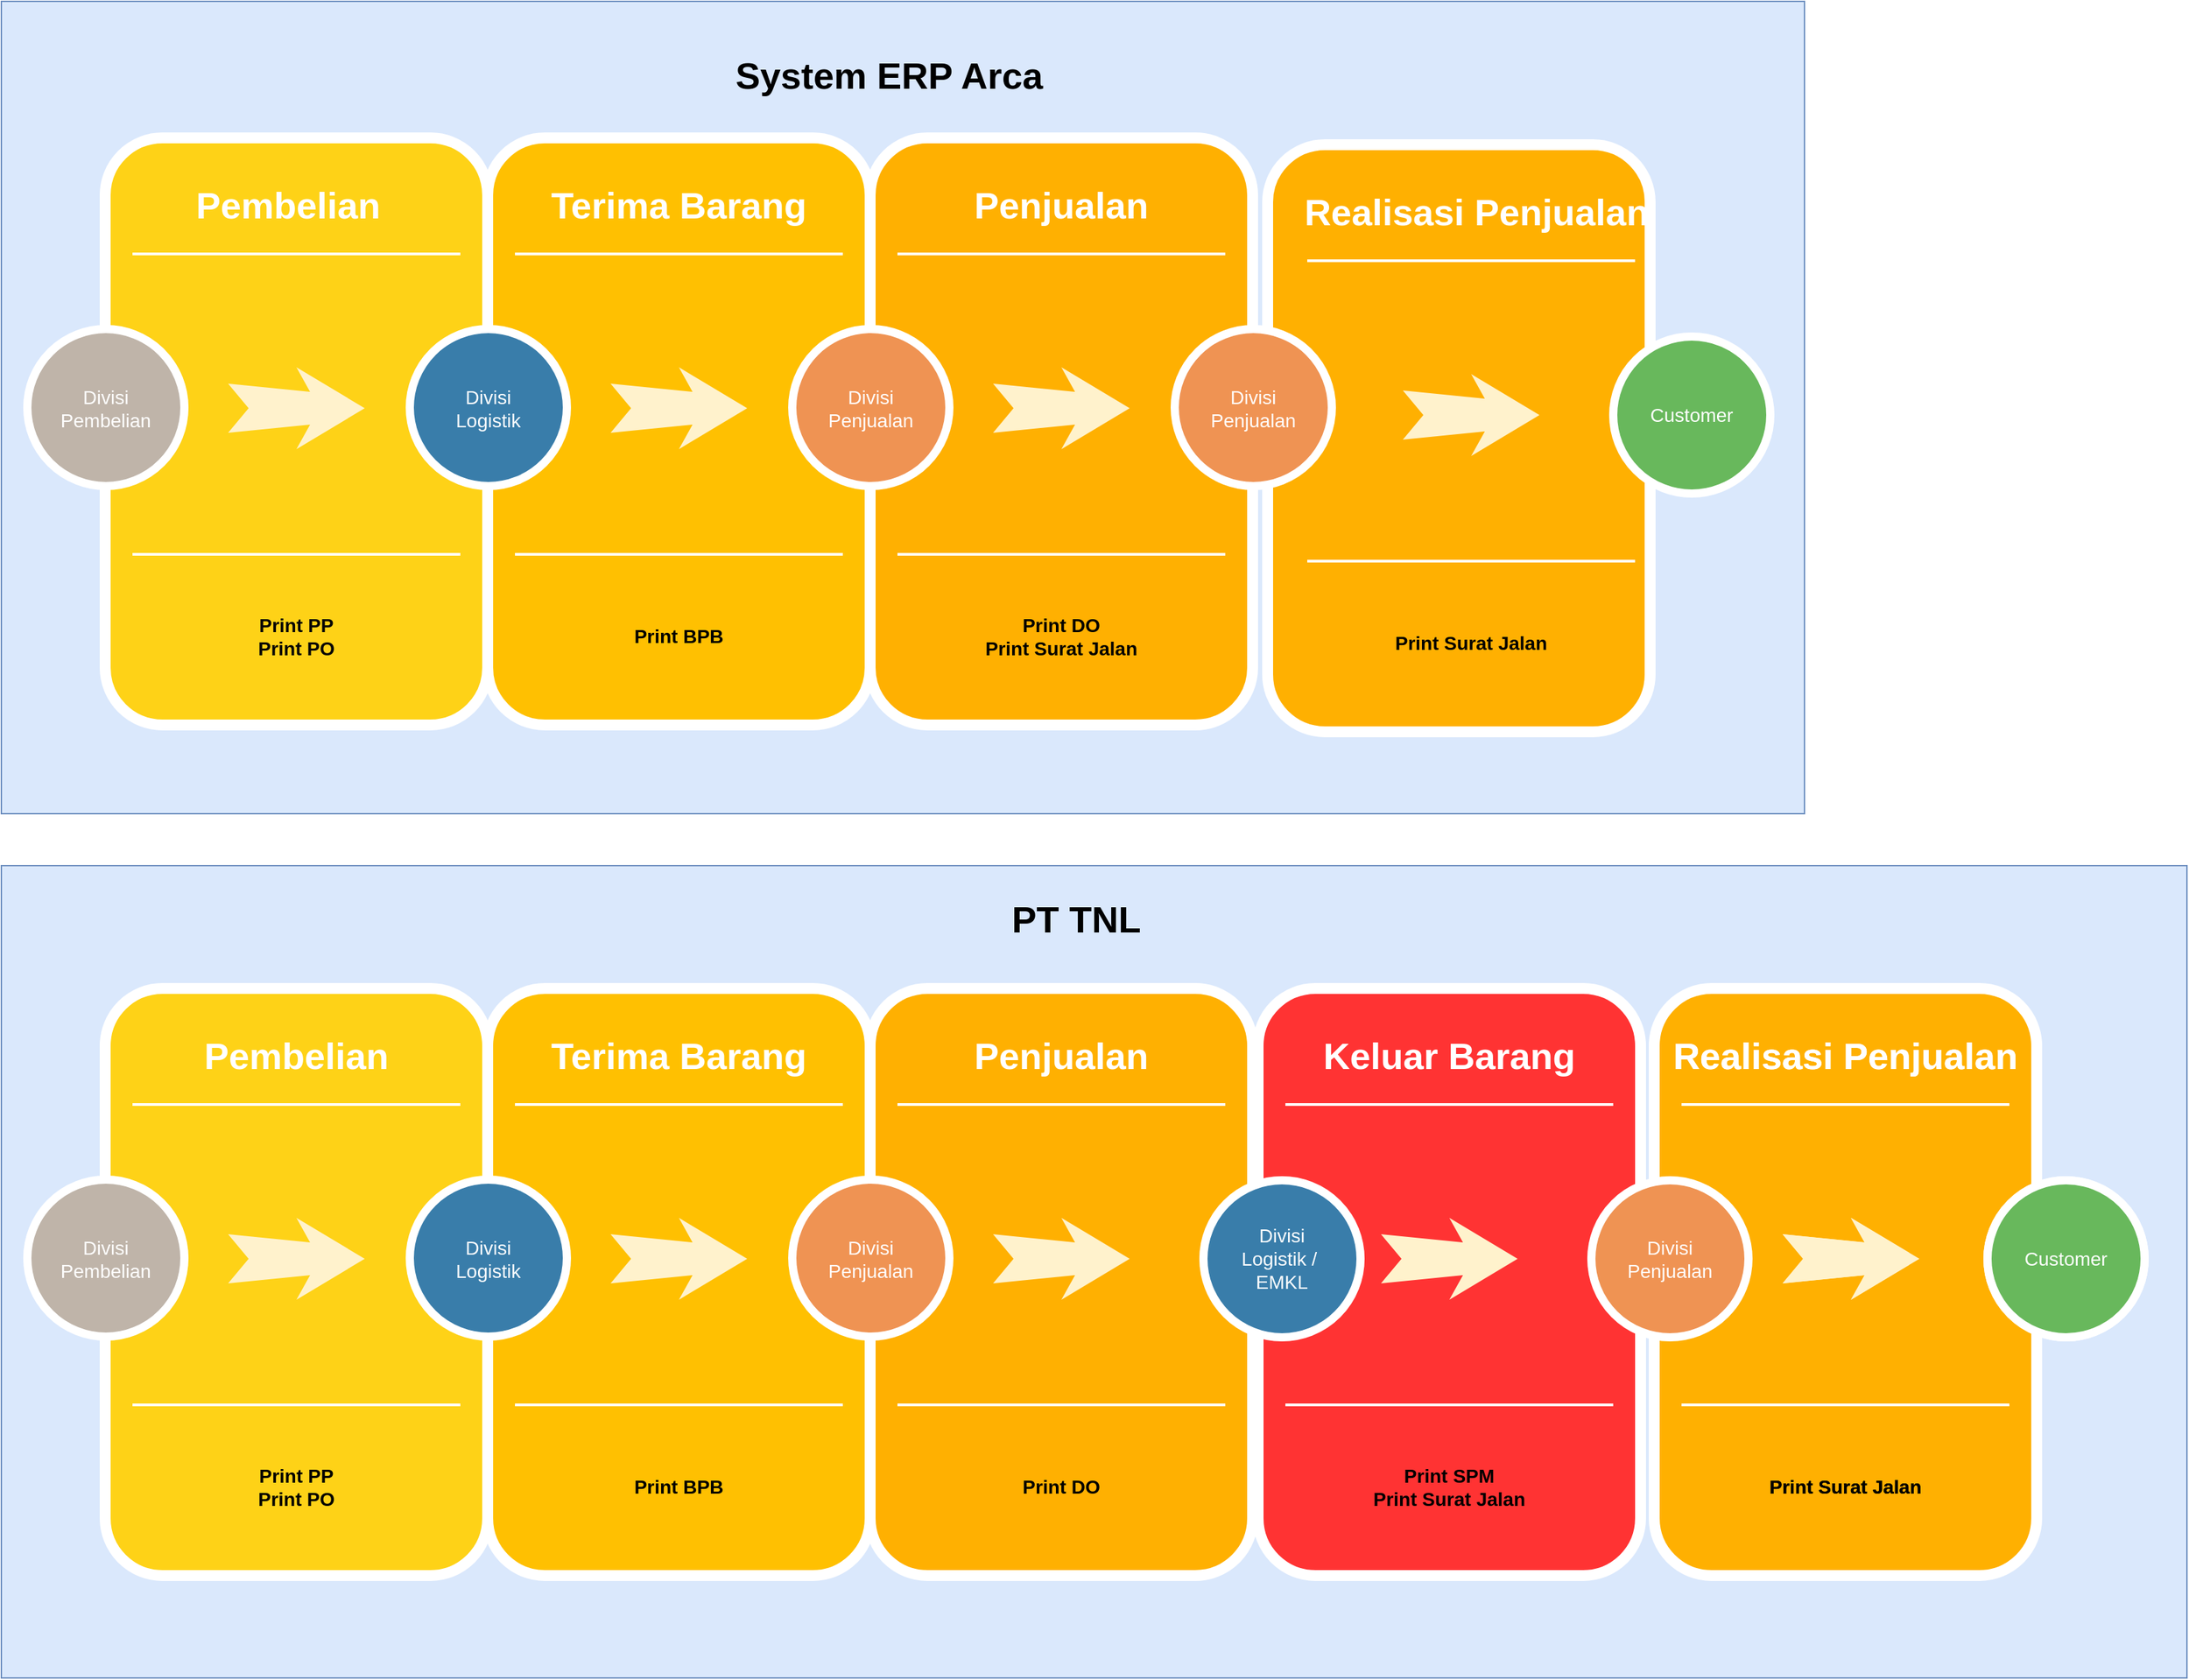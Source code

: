 <mxfile version="21.0.6" type="github">
  <diagram name="Flow TNL" id="12e1b939-464a-85fe-373e-61e167be1490">
    <mxGraphModel dx="2228" dy="1188" grid="1" gridSize="10" guides="1" tooltips="1" connect="1" arrows="1" fold="1" page="1" pageScale="1.5" pageWidth="1169" pageHeight="826" background="none" math="0" shadow="0">
      <root>
        <mxCell id="0" />
        <mxCell id="1" parent="0" />
        <mxCell id="8H5z0bGd2YHfDFZXJcyK-37" value="" style="text;html=1;strokeColor=#6c8ebf;fillColor=#dae8fc;align=center;verticalAlign=middle;whiteSpace=wrap;rounded=0;shadow=0;fontSize=27;fontStyle=1" parent="1" vertex="1">
          <mxGeometry y="633" width="1600" height="595" as="geometry" />
        </mxCell>
        <mxCell id="8H5z0bGd2YHfDFZXJcyK-36" value="" style="text;html=1;strokeColor=#6c8ebf;fillColor=#dae8fc;align=center;verticalAlign=middle;whiteSpace=wrap;rounded=0;shadow=0;fontSize=27;fontStyle=1" parent="1" vertex="1">
          <mxGeometry width="1320" height="595" as="geometry" />
        </mxCell>
        <mxCell id="60da8b9f42644d3a-2" value="" style="whiteSpace=wrap;html=1;rounded=1;shadow=0;strokeWidth=8;fontSize=20;align=center;fillColor=#FED217;strokeColor=#FFFFFF;" parent="1" vertex="1">
          <mxGeometry x="76" y="100" width="280" height="430" as="geometry" />
        </mxCell>
        <mxCell id="60da8b9f42644d3a-3" value="&lt;font color=&quot;#000000&quot;&gt;System ERP Arca&lt;/font&gt;" style="text;html=1;strokeColor=none;fillColor=none;align=center;verticalAlign=middle;whiteSpace=wrap;rounded=0;shadow=0;fontSize=27;fontColor=#FFFFFF;fontStyle=1" parent="1" vertex="1">
          <mxGeometry x="510" y="25" width="280" height="60" as="geometry" />
        </mxCell>
        <mxCell id="60da8b9f42644d3a-4" value="Print PP&lt;br&gt;Print PO" style="text;html=1;strokeColor=none;fillColor=none;align=center;verticalAlign=middle;whiteSpace=wrap;rounded=0;shadow=0;fontSize=14;fontColor=#050505;fontStyle=1" parent="1" vertex="1">
          <mxGeometry x="76" y="420" width="280" height="90" as="geometry" />
        </mxCell>
        <mxCell id="60da8b9f42644d3a-6" value="" style="line;strokeWidth=2;html=1;rounded=0;shadow=0;fontSize=27;align=center;fillColor=none;strokeColor=#FFFFFF;" parent="1" vertex="1">
          <mxGeometry x="96" y="180" width="240" height="10" as="geometry" />
        </mxCell>
        <mxCell id="60da8b9f42644d3a-7" value="" style="line;strokeWidth=2;html=1;rounded=0;shadow=0;fontSize=27;align=center;fillColor=none;strokeColor=#FFFFFF;" parent="1" vertex="1">
          <mxGeometry x="96" y="400" width="240" height="10" as="geometry" />
        </mxCell>
        <mxCell id="60da8b9f42644d3a-8" value="Divisi&lt;br&gt;Pembelian" style="ellipse;whiteSpace=wrap;html=1;rounded=0;shadow=0;strokeWidth=6;fontSize=14;align=center;fillColor=#BFB4A9;strokeColor=#FFFFFF;fontColor=#FFFFFF;" parent="1" vertex="1">
          <mxGeometry x="19" y="240" width="115" height="115" as="geometry" />
        </mxCell>
        <mxCell id="60da8b9f42644d3a-9" value="" style="html=1;shadow=0;dashed=0;align=center;verticalAlign=middle;shape=mxgraph.arrows2.stylisedArrow;dy=0.6;dx=40;notch=15;feather=0.4;rounded=0;strokeWidth=1;fontSize=27;strokeColor=none;fillColor=#fff2cc;" parent="1" vertex="1">
          <mxGeometry x="166" y="268" width="100" height="60" as="geometry" />
        </mxCell>
        <mxCell id="60da8b9f42644d3a-17" value="" style="whiteSpace=wrap;html=1;rounded=1;shadow=0;strokeWidth=8;fontSize=20;align=center;fillColor=#FFC001;strokeColor=#FFFFFF;" parent="1" vertex="1">
          <mxGeometry x="356" y="100" width="280" height="430" as="geometry" />
        </mxCell>
        <mxCell id="60da8b9f42644d3a-18" value="Terima Barang" style="text;html=1;strokeColor=none;fillColor=none;align=center;verticalAlign=middle;whiteSpace=wrap;rounded=0;shadow=0;fontSize=27;fontColor=#FFFFFF;fontStyle=1" parent="1" vertex="1">
          <mxGeometry x="356" y="120" width="280" height="60" as="geometry" />
        </mxCell>
        <mxCell id="60da8b9f42644d3a-19" value="Print BPB" style="text;html=1;strokeColor=none;fillColor=none;align=center;verticalAlign=middle;whiteSpace=wrap;rounded=0;shadow=0;fontSize=14;fontColor=#000000;fontStyle=1" parent="1" vertex="1">
          <mxGeometry x="356" y="420" width="280" height="90" as="geometry" />
        </mxCell>
        <mxCell id="60da8b9f42644d3a-20" value="" style="line;strokeWidth=2;html=1;rounded=0;shadow=0;fontSize=27;align=center;fillColor=none;strokeColor=#FFFFFF;" parent="1" vertex="1">
          <mxGeometry x="376" y="180" width="240" height="10" as="geometry" />
        </mxCell>
        <mxCell id="60da8b9f42644d3a-21" value="" style="line;strokeWidth=2;html=1;rounded=0;shadow=0;fontSize=27;align=center;fillColor=none;strokeColor=#FFFFFF;" parent="1" vertex="1">
          <mxGeometry x="376" y="400" width="240" height="10" as="geometry" />
        </mxCell>
        <mxCell id="60da8b9f42644d3a-22" value="Divisi&lt;br&gt;Logistik" style="ellipse;whiteSpace=wrap;html=1;rounded=0;shadow=0;strokeWidth=6;fontSize=14;align=center;fillColor=#397DAA;strokeColor=#FFFFFF;fontColor=#FFFFFF;" parent="1" vertex="1">
          <mxGeometry x="299" y="240" width="115" height="115" as="geometry" />
        </mxCell>
        <mxCell id="60da8b9f42644d3a-23" value="" style="html=1;shadow=0;dashed=0;align=center;verticalAlign=middle;shape=mxgraph.arrows2.stylisedArrow;dy=0.6;dx=40;notch=15;feather=0.4;rounded=0;strokeWidth=1;fontSize=27;strokeColor=none;fillColor=#fff2cc;" parent="1" vertex="1">
          <mxGeometry x="446" y="268" width="100" height="60" as="geometry" />
        </mxCell>
        <mxCell id="60da8b9f42644d3a-24" value="" style="whiteSpace=wrap;html=1;rounded=1;shadow=0;strokeWidth=8;fontSize=20;align=center;fillColor=#FFB001;strokeColor=#FFFFFF;" parent="1" vertex="1">
          <mxGeometry x="636" y="100" width="280" height="430" as="geometry" />
        </mxCell>
        <mxCell id="60da8b9f42644d3a-25" value="Penjualan" style="text;html=1;strokeColor=none;fillColor=none;align=center;verticalAlign=middle;whiteSpace=wrap;rounded=0;shadow=0;fontSize=27;fontColor=#FFFFFF;fontStyle=1" parent="1" vertex="1">
          <mxGeometry x="636" y="120" width="280" height="60" as="geometry" />
        </mxCell>
        <mxCell id="60da8b9f42644d3a-26" value="Print DO&lt;br&gt;Print Surat Jalan" style="text;html=1;strokeColor=none;fillColor=none;align=center;verticalAlign=middle;whiteSpace=wrap;rounded=0;shadow=0;fontSize=14;fontColor=#000000;fontStyle=1" parent="1" vertex="1">
          <mxGeometry x="636" y="420" width="280" height="90" as="geometry" />
        </mxCell>
        <mxCell id="60da8b9f42644d3a-27" value="" style="line;strokeWidth=2;html=1;rounded=0;shadow=0;fontSize=27;align=center;fillColor=none;strokeColor=#FFFFFF;" parent="1" vertex="1">
          <mxGeometry x="656" y="180" width="240" height="10" as="geometry" />
        </mxCell>
        <mxCell id="60da8b9f42644d3a-28" value="" style="line;strokeWidth=2;html=1;rounded=0;shadow=0;fontSize=27;align=center;fillColor=none;strokeColor=#FFFFFF;" parent="1" vertex="1">
          <mxGeometry x="656" y="400" width="240" height="10" as="geometry" />
        </mxCell>
        <mxCell id="60da8b9f42644d3a-29" value="Divisi&lt;br&gt;Penjualan" style="ellipse;whiteSpace=wrap;html=1;rounded=0;shadow=0;strokeWidth=6;fontSize=14;align=center;fillColor=#EF9353;strokeColor=#FFFFFF;fontColor=#FFFFFF;" parent="1" vertex="1">
          <mxGeometry x="579" y="240" width="115" height="115" as="geometry" />
        </mxCell>
        <mxCell id="60da8b9f42644d3a-30" value="" style="html=1;shadow=0;dashed=0;align=center;verticalAlign=middle;shape=mxgraph.arrows2.stylisedArrow;dy=0.6;dx=40;notch=15;feather=0.4;rounded=0;strokeWidth=1;fontSize=27;strokeColor=none;fillColor=#fff2cc;" parent="1" vertex="1">
          <mxGeometry x="726" y="268" width="100" height="60" as="geometry" />
        </mxCell>
        <mxCell id="60da8b9f42644d3a-34" value="" style="line;strokeWidth=2;html=1;rounded=0;shadow=0;fontSize=27;align=center;fillColor=none;strokeColor=#FFFFFF;" parent="1" vertex="1">
          <mxGeometry x="936" y="180" width="240" height="10" as="geometry" />
        </mxCell>
        <mxCell id="60da8b9f42644d3a-35" value="" style="line;strokeWidth=2;html=1;rounded=0;shadow=0;fontSize=27;align=center;fillColor=none;strokeColor=#FFFFFF;" parent="1" vertex="1">
          <mxGeometry x="936" y="400" width="240" height="10" as="geometry" />
        </mxCell>
        <mxCell id="8H5z0bGd2YHfDFZXJcyK-1" value="" style="whiteSpace=wrap;html=1;rounded=1;shadow=0;strokeWidth=8;fontSize=20;align=center;fillColor=#FED217;strokeColor=#FFFFFF;" parent="1" vertex="1">
          <mxGeometry x="76" y="723" width="280" height="430" as="geometry" />
        </mxCell>
        <mxCell id="8H5z0bGd2YHfDFZXJcyK-2" value="Pembelian" style="text;html=1;strokeColor=none;fillColor=none;align=center;verticalAlign=middle;whiteSpace=wrap;rounded=0;shadow=0;fontSize=27;fontColor=#FFFFFF;fontStyle=1" parent="1" vertex="1">
          <mxGeometry x="76" y="743" width="280" height="60" as="geometry" />
        </mxCell>
        <mxCell id="8H5z0bGd2YHfDFZXJcyK-3" value="Print PP&lt;br style=&quot;border-color: var(--border-color);&quot;&gt;Print PO" style="text;html=1;strokeColor=none;fillColor=none;align=center;verticalAlign=middle;whiteSpace=wrap;rounded=0;shadow=0;fontSize=14;fontColor=#000000;fontStyle=1" parent="1" vertex="1">
          <mxGeometry x="76" y="1043" width="280" height="90" as="geometry" />
        </mxCell>
        <mxCell id="8H5z0bGd2YHfDFZXJcyK-4" value="" style="line;strokeWidth=2;html=1;rounded=0;shadow=0;fontSize=27;align=center;fillColor=none;strokeColor=#FFFFFF;" parent="1" vertex="1">
          <mxGeometry x="96" y="803" width="240" height="10" as="geometry" />
        </mxCell>
        <mxCell id="8H5z0bGd2YHfDFZXJcyK-5" value="" style="line;strokeWidth=2;html=1;rounded=0;shadow=0;fontSize=27;align=center;fillColor=none;strokeColor=#FFFFFF;" parent="1" vertex="1">
          <mxGeometry x="96" y="1023" width="240" height="10" as="geometry" />
        </mxCell>
        <mxCell id="8H5z0bGd2YHfDFZXJcyK-6" value="Divisi&lt;br style=&quot;border-color: var(--border-color);&quot;&gt;Pembelian" style="ellipse;whiteSpace=wrap;html=1;rounded=0;shadow=0;strokeWidth=6;fontSize=14;align=center;fillColor=#BFB4A9;strokeColor=#FFFFFF;fontColor=#FFFFFF;" parent="1" vertex="1">
          <mxGeometry x="19" y="863" width="115" height="115" as="geometry" />
        </mxCell>
        <mxCell id="8H5z0bGd2YHfDFZXJcyK-7" value="" style="html=1;shadow=0;dashed=0;align=center;verticalAlign=middle;shape=mxgraph.arrows2.stylisedArrow;dy=0.6;dx=40;notch=15;feather=0.4;rounded=0;strokeWidth=1;fontSize=27;strokeColor=none;fillColor=#fff2cc;" parent="1" vertex="1">
          <mxGeometry x="166" y="891" width="100" height="60" as="geometry" />
        </mxCell>
        <mxCell id="8H5z0bGd2YHfDFZXJcyK-8" value="" style="whiteSpace=wrap;html=1;rounded=1;shadow=0;strokeWidth=8;fontSize=20;align=center;fillColor=#FFC001;strokeColor=#FFFFFF;" parent="1" vertex="1">
          <mxGeometry x="356" y="723" width="280" height="430" as="geometry" />
        </mxCell>
        <mxCell id="8H5z0bGd2YHfDFZXJcyK-9" value="Terima Barang" style="text;html=1;strokeColor=none;fillColor=none;align=center;verticalAlign=middle;whiteSpace=wrap;rounded=0;shadow=0;fontSize=27;fontColor=#FFFFFF;fontStyle=1" parent="1" vertex="1">
          <mxGeometry x="356" y="743" width="280" height="60" as="geometry" />
        </mxCell>
        <mxCell id="8H5z0bGd2YHfDFZXJcyK-10" value="Print BPB" style="text;html=1;strokeColor=none;fillColor=none;align=center;verticalAlign=middle;whiteSpace=wrap;rounded=0;shadow=0;fontSize=14;fontColor=#000000;fontStyle=1" parent="1" vertex="1">
          <mxGeometry x="356" y="1043" width="280" height="90" as="geometry" />
        </mxCell>
        <mxCell id="8H5z0bGd2YHfDFZXJcyK-11" value="" style="line;strokeWidth=2;html=1;rounded=0;shadow=0;fontSize=27;align=center;fillColor=none;strokeColor=#FFFFFF;" parent="1" vertex="1">
          <mxGeometry x="376" y="803" width="240" height="10" as="geometry" />
        </mxCell>
        <mxCell id="8H5z0bGd2YHfDFZXJcyK-12" value="" style="line;strokeWidth=2;html=1;rounded=0;shadow=0;fontSize=27;align=center;fillColor=none;strokeColor=#FFFFFF;" parent="1" vertex="1">
          <mxGeometry x="376" y="1023" width="240" height="10" as="geometry" />
        </mxCell>
        <mxCell id="8H5z0bGd2YHfDFZXJcyK-13" value="Divisi&lt;br style=&quot;border-color: var(--border-color);&quot;&gt;Logistik" style="ellipse;whiteSpace=wrap;html=1;rounded=0;shadow=0;strokeWidth=6;fontSize=14;align=center;fillColor=#397DAA;strokeColor=#FFFFFF;fontColor=#FFFFFF;" parent="1" vertex="1">
          <mxGeometry x="299" y="863" width="115" height="115" as="geometry" />
        </mxCell>
        <mxCell id="8H5z0bGd2YHfDFZXJcyK-14" value="" style="html=1;shadow=0;dashed=0;align=center;verticalAlign=middle;shape=mxgraph.arrows2.stylisedArrow;dy=0.6;dx=40;notch=15;feather=0.4;rounded=0;strokeWidth=1;fontSize=27;strokeColor=none;fillColor=#fff2cc;" parent="1" vertex="1">
          <mxGeometry x="446" y="891" width="100" height="60" as="geometry" />
        </mxCell>
        <mxCell id="8H5z0bGd2YHfDFZXJcyK-15" value="" style="whiteSpace=wrap;html=1;rounded=1;shadow=0;strokeWidth=8;fontSize=20;align=center;fillColor=#FFB001;strokeColor=#FFFFFF;" parent="1" vertex="1">
          <mxGeometry x="636" y="723" width="280" height="430" as="geometry" />
        </mxCell>
        <mxCell id="8H5z0bGd2YHfDFZXJcyK-16" value="Penjualan" style="text;html=1;strokeColor=none;fillColor=none;align=center;verticalAlign=middle;whiteSpace=wrap;rounded=0;shadow=0;fontSize=27;fontColor=#FFFFFF;fontStyle=1" parent="1" vertex="1">
          <mxGeometry x="636" y="743" width="280" height="60" as="geometry" />
        </mxCell>
        <mxCell id="8H5z0bGd2YHfDFZXJcyK-17" value="Print DO" style="text;html=1;strokeColor=none;fillColor=none;align=center;verticalAlign=middle;whiteSpace=wrap;rounded=0;shadow=0;fontSize=14;fontColor=#000000;fontStyle=1" parent="1" vertex="1">
          <mxGeometry x="636" y="1043" width="280" height="90" as="geometry" />
        </mxCell>
        <mxCell id="8H5z0bGd2YHfDFZXJcyK-18" value="" style="line;strokeWidth=2;html=1;rounded=0;shadow=0;fontSize=27;align=center;fillColor=none;strokeColor=#FFFFFF;" parent="1" vertex="1">
          <mxGeometry x="656" y="803" width="240" height="10" as="geometry" />
        </mxCell>
        <mxCell id="8H5z0bGd2YHfDFZXJcyK-19" value="" style="line;strokeWidth=2;html=1;rounded=0;shadow=0;fontSize=27;align=center;fillColor=none;strokeColor=#FFFFFF;" parent="1" vertex="1">
          <mxGeometry x="656" y="1023" width="240" height="10" as="geometry" />
        </mxCell>
        <mxCell id="8H5z0bGd2YHfDFZXJcyK-20" value="Divisi&lt;br style=&quot;border-color: var(--border-color);&quot;&gt;Penjualan" style="ellipse;whiteSpace=wrap;html=1;rounded=0;shadow=0;strokeWidth=6;fontSize=14;align=center;fillColor=#EF9353;strokeColor=#FFFFFF;fontColor=#FFFFFF;" parent="1" vertex="1">
          <mxGeometry x="579" y="863" width="115" height="115" as="geometry" />
        </mxCell>
        <mxCell id="8H5z0bGd2YHfDFZXJcyK-21" value="" style="html=1;shadow=0;dashed=0;align=center;verticalAlign=middle;shape=mxgraph.arrows2.stylisedArrow;dy=0.6;dx=40;notch=15;feather=0.4;rounded=0;strokeWidth=1;fontSize=27;strokeColor=none;fillColor=#fff2cc;" parent="1" vertex="1">
          <mxGeometry x="726" y="891" width="100" height="60" as="geometry" />
        </mxCell>
        <mxCell id="8H5z0bGd2YHfDFZXJcyK-29" value="" style="whiteSpace=wrap;html=1;rounded=1;shadow=0;strokeWidth=8;fontSize=20;align=center;fillColor=#FF3333;strokeColor=#FFFFFF;" parent="1" vertex="1">
          <mxGeometry x="920" y="723" width="280" height="430" as="geometry" />
        </mxCell>
        <mxCell id="8H5z0bGd2YHfDFZXJcyK-30" value="Keluar Barang" style="text;html=1;strokeColor=none;fillColor=none;align=center;verticalAlign=middle;whiteSpace=wrap;rounded=0;shadow=0;fontSize=27;fontColor=#FFFFFF;fontStyle=1" parent="1" vertex="1">
          <mxGeometry x="920" y="743" width="280" height="60" as="geometry" />
        </mxCell>
        <mxCell id="8H5z0bGd2YHfDFZXJcyK-31" value="Print&amp;nbsp;SPM&lt;br&gt;Print Surat Jalan" style="text;html=1;strokeColor=none;fillColor=none;align=center;verticalAlign=middle;whiteSpace=wrap;rounded=0;shadow=0;fontSize=14;fontColor=#000000;fontStyle=1" parent="1" vertex="1">
          <mxGeometry x="920" y="1043" width="280" height="90" as="geometry" />
        </mxCell>
        <mxCell id="8H5z0bGd2YHfDFZXJcyK-32" value="" style="line;strokeWidth=2;html=1;rounded=0;shadow=0;fontSize=27;align=center;fillColor=none;strokeColor=#FFFFFF;" parent="1" vertex="1">
          <mxGeometry x="940" y="803" width="240" height="10" as="geometry" />
        </mxCell>
        <mxCell id="8H5z0bGd2YHfDFZXJcyK-33" value="" style="line;strokeWidth=2;html=1;rounded=0;shadow=0;fontSize=27;align=center;fillColor=none;strokeColor=#FFFFFF;" parent="1" vertex="1">
          <mxGeometry x="940" y="1023" width="240" height="10" as="geometry" />
        </mxCell>
        <mxCell id="8H5z0bGd2YHfDFZXJcyK-34" value="" style="html=1;shadow=0;dashed=0;align=center;verticalAlign=middle;shape=mxgraph.arrows2.stylisedArrow;dy=0.6;dx=40;notch=15;feather=0.4;rounded=0;strokeWidth=1;fontSize=27;strokeColor=none;fillColor=#fff2cc;" parent="1" vertex="1">
          <mxGeometry x="1010" y="891" width="100" height="60" as="geometry" />
        </mxCell>
        <mxCell id="8H5z0bGd2YHfDFZXJcyK-24" value="Divisi &lt;br&gt;Logistik /&amp;nbsp;&lt;br&gt;EMKL" style="ellipse;whiteSpace=wrap;html=1;rounded=0;shadow=0;strokeWidth=6;fontSize=14;align=center;fillColor=#397DAA;strokeColor=#FFFFFF;fontColor=#FFFFFF;" parent="1" vertex="1">
          <mxGeometry x="880" y="863.5" width="115" height="115" as="geometry" />
        </mxCell>
        <mxCell id="8H5z0bGd2YHfDFZXJcyK-49" value="Keluar Barang" style="text;html=1;strokeColor=none;fillColor=none;align=center;verticalAlign=middle;whiteSpace=wrap;rounded=0;shadow=0;fontSize=27;fontColor=#FFFFFF;fontStyle=1" parent="1" vertex="1">
          <mxGeometry x="1220" y="743" width="280" height="60" as="geometry" />
        </mxCell>
        <mxCell id="8H5z0bGd2YHfDFZXJcyK-50" value="" style="whiteSpace=wrap;html=1;rounded=1;shadow=0;strokeWidth=8;fontSize=20;align=center;fillColor=#FFB001;strokeColor=#FFFFFF;" parent="1" vertex="1">
          <mxGeometry x="1210" y="723" width="280" height="430" as="geometry" />
        </mxCell>
        <mxCell id="8H5z0bGd2YHfDFZXJcyK-51" value="" style="html=1;shadow=0;dashed=0;align=center;verticalAlign=middle;shape=mxgraph.arrows2.stylisedArrow;dy=0.6;dx=40;notch=15;feather=0.4;rounded=0;strokeWidth=1;fontSize=27;strokeColor=none;fillColor=#fff2cc;" parent="1" vertex="1">
          <mxGeometry x="1304" y="891" width="100" height="60" as="geometry" />
        </mxCell>
        <mxCell id="8H5z0bGd2YHfDFZXJcyK-52" value="Customer" style="ellipse;whiteSpace=wrap;html=1;rounded=0;shadow=0;strokeWidth=6;fontSize=14;align=center;fillColor=#68B85C;strokeColor=#FFFFFF;fontColor=#FFFFFF;" parent="1" vertex="1">
          <mxGeometry x="1454" y="863.5" width="115" height="115" as="geometry" />
        </mxCell>
        <mxCell id="8H5z0bGd2YHfDFZXJcyK-53" value="Print Surat Jalan" style="text;html=1;strokeColor=none;fillColor=none;align=center;verticalAlign=middle;whiteSpace=wrap;rounded=0;shadow=0;fontSize=14;fontColor=#000000;fontStyle=1" parent="1" vertex="1">
          <mxGeometry x="1210" y="1043" width="280" height="90" as="geometry" />
        </mxCell>
        <mxCell id="8H5z0bGd2YHfDFZXJcyK-54" value="Realisasi Penjualan" style="text;html=1;strokeColor=none;fillColor=none;align=center;verticalAlign=middle;whiteSpace=wrap;rounded=0;shadow=0;fontSize=27;fontColor=#FFFFFF;fontStyle=1" parent="1" vertex="1">
          <mxGeometry x="1210" y="743" width="280" height="60" as="geometry" />
        </mxCell>
        <mxCell id="8H5z0bGd2YHfDFZXJcyK-55" value="" style="line;strokeWidth=2;html=1;rounded=0;shadow=0;fontSize=27;align=center;fillColor=none;strokeColor=#FFFFFF;" parent="1" vertex="1">
          <mxGeometry x="1230" y="1023" width="240" height="10" as="geometry" />
        </mxCell>
        <mxCell id="8H5z0bGd2YHfDFZXJcyK-56" value="" style="line;strokeWidth=2;html=1;rounded=0;shadow=0;fontSize=27;align=center;fillColor=none;strokeColor=#FFFFFF;" parent="1" vertex="1">
          <mxGeometry x="1230" y="803" width="240" height="10" as="geometry" />
        </mxCell>
        <mxCell id="8H5z0bGd2YHfDFZXJcyK-59" value="&lt;font color=&quot;#000000&quot;&gt;PT TNL&lt;/font&gt;" style="text;html=1;strokeColor=none;fillColor=none;align=center;verticalAlign=middle;whiteSpace=wrap;rounded=0;shadow=0;fontSize=27;fontColor=#FFFFFF;fontStyle=1" parent="1" vertex="1">
          <mxGeometry x="647" y="643" width="280" height="60" as="geometry" />
        </mxCell>
        <mxCell id="8H5z0bGd2YHfDFZXJcyK-60" value="Realisasi Penjualan" style="text;html=1;strokeColor=none;fillColor=none;align=center;verticalAlign=middle;whiteSpace=wrap;rounded=0;shadow=0;fontSize=27;fontColor=#FFFFFF;fontStyle=1" parent="1" vertex="1">
          <mxGeometry x="936" y="125" width="280" height="60" as="geometry" />
        </mxCell>
        <mxCell id="8H5z0bGd2YHfDFZXJcyK-61" value="" style="whiteSpace=wrap;html=1;rounded=1;shadow=0;strokeWidth=8;fontSize=20;align=center;fillColor=#FFB001;strokeColor=#FFFFFF;" parent="1" vertex="1">
          <mxGeometry x="927" y="105" width="280" height="430" as="geometry" />
        </mxCell>
        <mxCell id="8H5z0bGd2YHfDFZXJcyK-62" value="" style="html=1;shadow=0;dashed=0;align=center;verticalAlign=middle;shape=mxgraph.arrows2.stylisedArrow;dy=0.6;dx=40;notch=15;feather=0.4;rounded=0;strokeWidth=1;fontSize=27;strokeColor=none;fillColor=#fff2cc;" parent="1" vertex="1">
          <mxGeometry x="1026" y="273" width="100" height="60" as="geometry" />
        </mxCell>
        <mxCell id="8H5z0bGd2YHfDFZXJcyK-63" value="Customer" style="ellipse;whiteSpace=wrap;html=1;rounded=0;shadow=0;strokeWidth=6;fontSize=14;align=center;fillColor=#68B85C;strokeColor=#FFFFFF;fontColor=#FFFFFF;" parent="1" vertex="1">
          <mxGeometry x="1180" y="245.5" width="115" height="115" as="geometry" />
        </mxCell>
        <mxCell id="8H5z0bGd2YHfDFZXJcyK-64" value="Print Surat Jalan" style="text;html=1;strokeColor=none;fillColor=none;align=center;verticalAlign=middle;whiteSpace=wrap;rounded=0;shadow=0;fontSize=14;fontColor=#000000;fontStyle=1" parent="1" vertex="1">
          <mxGeometry x="936" y="425" width="280" height="90" as="geometry" />
        </mxCell>
        <mxCell id="8H5z0bGd2YHfDFZXJcyK-65" value="" style="line;strokeWidth=2;html=1;rounded=0;shadow=0;fontSize=27;align=center;fillColor=none;strokeColor=#FFFFFF;" parent="1" vertex="1">
          <mxGeometry x="956" y="405" width="240" height="10" as="geometry" />
        </mxCell>
        <mxCell id="8H5z0bGd2YHfDFZXJcyK-66" value="" style="line;strokeWidth=2;html=1;rounded=0;shadow=0;fontSize=27;align=center;fillColor=none;strokeColor=#FFFFFF;" parent="1" vertex="1">
          <mxGeometry x="956" y="185" width="240" height="10" as="geometry" />
        </mxCell>
        <mxCell id="60da8b9f42644d3a-36" value="Divisi&lt;br style=&quot;border-color: var(--border-color);&quot;&gt;Penjualan" style="ellipse;whiteSpace=wrap;html=1;rounded=0;shadow=0;strokeWidth=6;fontSize=14;align=center;fillColor=#EF9353;strokeColor=#FFFFFF;fontColor=#FFFFFF;" parent="1" vertex="1">
          <mxGeometry x="859" y="240" width="115" height="115" as="geometry" />
        </mxCell>
        <mxCell id="8H5z0bGd2YHfDFZXJcyK-67" value="Realisasi Penjualan" style="text;html=1;strokeColor=none;fillColor=none;align=center;verticalAlign=middle;whiteSpace=wrap;rounded=0;shadow=0;fontSize=27;fontColor=#FFFFFF;fontStyle=1" parent="1" vertex="1">
          <mxGeometry x="940" y="125" width="280" height="60" as="geometry" />
        </mxCell>
        <mxCell id="8H5z0bGd2YHfDFZXJcyK-68" value="Realisasi Penjualan" style="text;html=1;strokeColor=none;fillColor=none;align=center;verticalAlign=middle;whiteSpace=wrap;rounded=0;shadow=0;fontSize=27;fontColor=#FFFFFF;fontStyle=1" parent="1" vertex="1">
          <mxGeometry x="1210" y="743" width="280" height="60" as="geometry" />
        </mxCell>
        <mxCell id="8H5z0bGd2YHfDFZXJcyK-69" value="" style="line;strokeWidth=2;html=1;rounded=0;shadow=0;fontSize=27;align=center;fillColor=none;strokeColor=#FFFFFF;" parent="1" vertex="1">
          <mxGeometry x="1230" y="803" width="240" height="10" as="geometry" />
        </mxCell>
        <mxCell id="8H5z0bGd2YHfDFZXJcyK-70" value="" style="html=1;shadow=0;dashed=0;align=center;verticalAlign=middle;shape=mxgraph.arrows2.stylisedArrow;dy=0.6;dx=40;notch=15;feather=0.4;rounded=0;strokeWidth=1;fontSize=27;strokeColor=none;fillColor=#fff2cc;" parent="1" vertex="1">
          <mxGeometry x="1304" y="891" width="100" height="60" as="geometry" />
        </mxCell>
        <mxCell id="8H5z0bGd2YHfDFZXJcyK-72" value="Print Surat Jalan" style="text;html=1;strokeColor=none;fillColor=none;align=center;verticalAlign=middle;whiteSpace=wrap;rounded=0;shadow=0;fontSize=14;fontColor=#000000;fontStyle=1" parent="1" vertex="1">
          <mxGeometry x="1210" y="1043" width="280" height="90" as="geometry" />
        </mxCell>
        <mxCell id="8H5z0bGd2YHfDFZXJcyK-73" value="" style="line;strokeWidth=2;html=1;rounded=0;shadow=0;fontSize=27;align=center;fillColor=none;strokeColor=#FFFFFF;" parent="1" vertex="1">
          <mxGeometry x="1230" y="1023" width="240" height="10" as="geometry" />
        </mxCell>
        <mxCell id="8H5z0bGd2YHfDFZXJcyK-74" value="Customer" style="ellipse;whiteSpace=wrap;html=1;rounded=0;shadow=0;strokeWidth=6;fontSize=14;align=center;fillColor=#68B85C;strokeColor=#FFFFFF;fontColor=#FFFFFF;" parent="1" vertex="1">
          <mxGeometry x="1454" y="863.5" width="115" height="115" as="geometry" />
        </mxCell>
        <mxCell id="8H5z0bGd2YHfDFZXJcyK-35" value="Divisi&lt;br style=&quot;border-color: var(--border-color);&quot;&gt;Penjualan" style="ellipse;whiteSpace=wrap;html=1;rounded=0;shadow=0;strokeWidth=6;fontSize=14;align=center;fillColor=#EF9353;strokeColor=#FFFFFF;fontColor=#FFFFFF;" parent="1" vertex="1">
          <mxGeometry x="1164" y="863.5" width="115" height="115" as="geometry" />
        </mxCell>
        <mxCell id="8H5z0bGd2YHfDFZXJcyK-75" value="Pembelian" style="text;html=1;strokeColor=none;fillColor=none;align=center;verticalAlign=middle;whiteSpace=wrap;rounded=0;shadow=0;fontSize=27;fontColor=#FFFFFF;fontStyle=1" parent="1" vertex="1">
          <mxGeometry x="70" y="120" width="280" height="60" as="geometry" />
        </mxCell>
      </root>
    </mxGraphModel>
  </diagram>
</mxfile>
